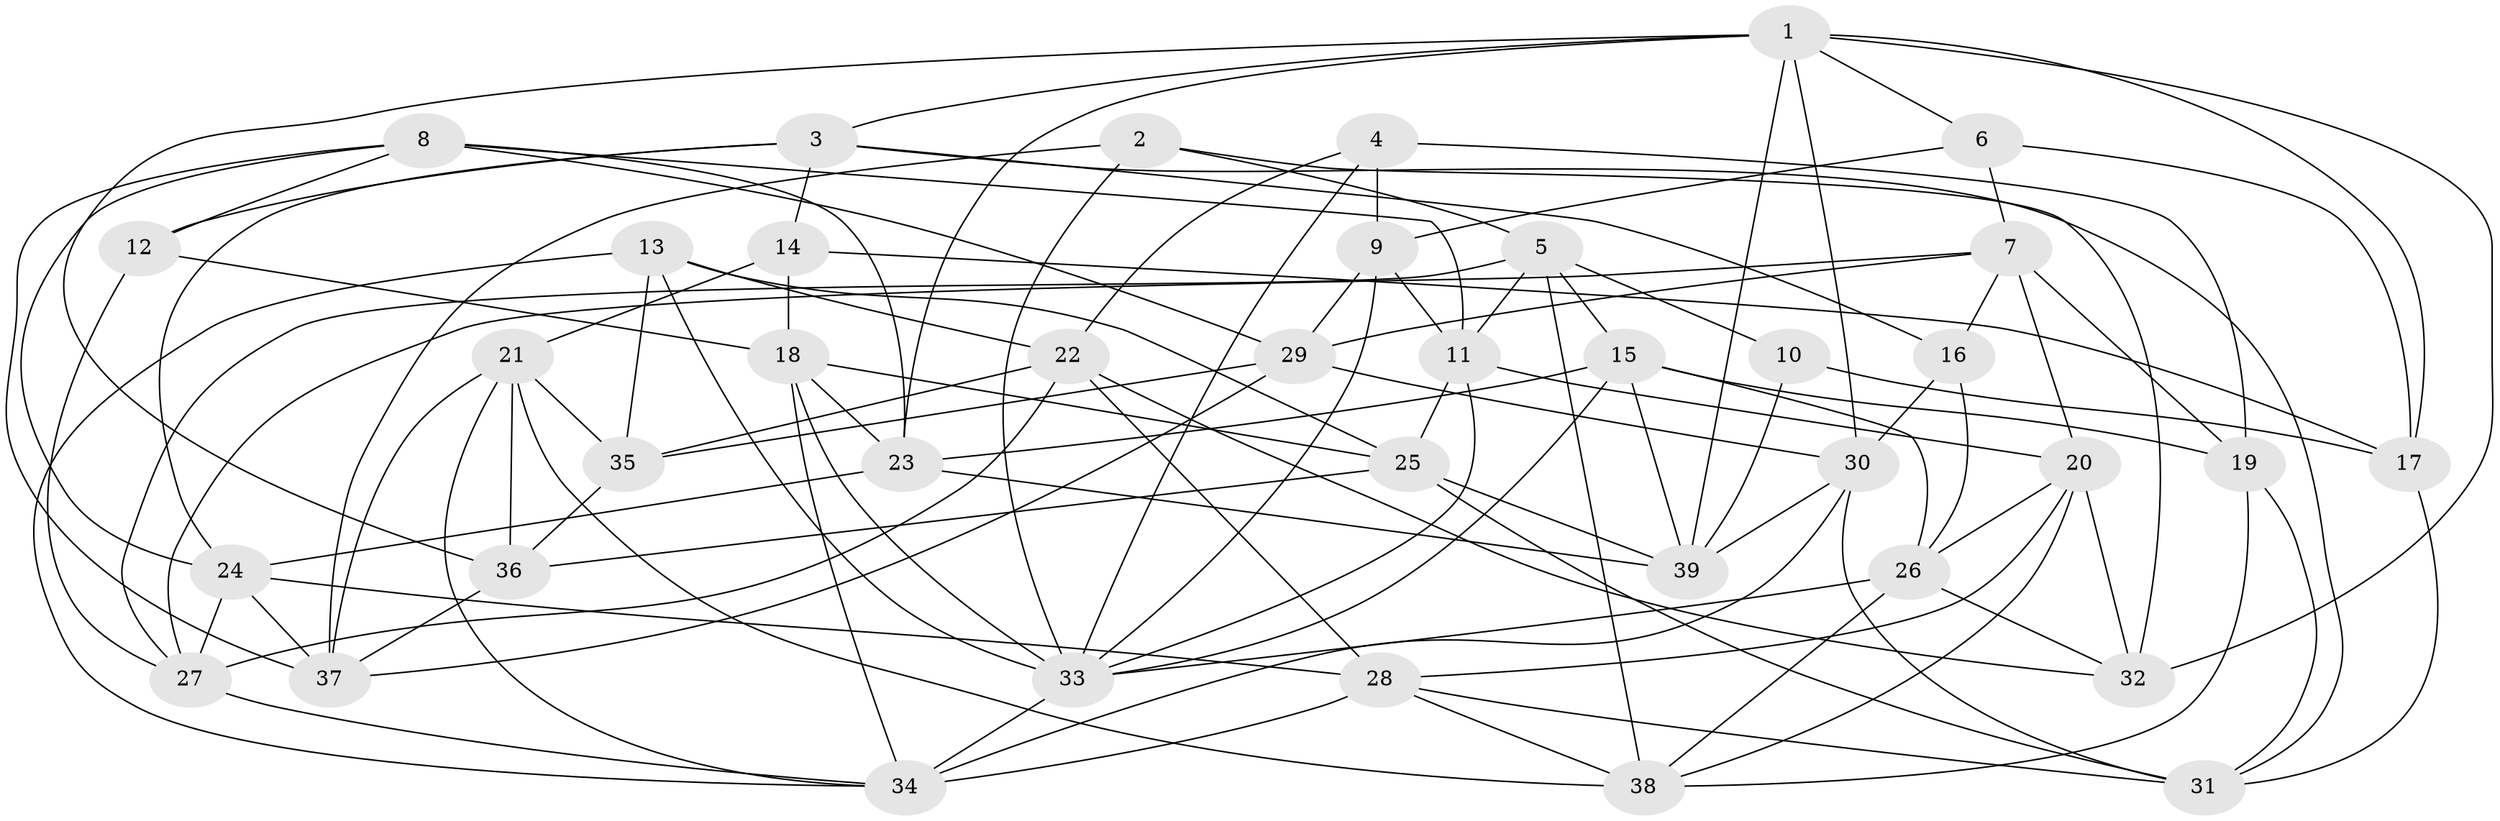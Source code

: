 // original degree distribution, {4: 1.0}
// Generated by graph-tools (version 1.1) at 2025/26/03/09/25 03:26:57]
// undirected, 39 vertices, 109 edges
graph export_dot {
graph [start="1"]
  node [color=gray90,style=filled];
  1;
  2;
  3;
  4;
  5;
  6;
  7;
  8;
  9;
  10;
  11;
  12;
  13;
  14;
  15;
  16;
  17;
  18;
  19;
  20;
  21;
  22;
  23;
  24;
  25;
  26;
  27;
  28;
  29;
  30;
  31;
  32;
  33;
  34;
  35;
  36;
  37;
  38;
  39;
  1 -- 3 [weight=1.0];
  1 -- 6 [weight=1.0];
  1 -- 17 [weight=1.0];
  1 -- 23 [weight=1.0];
  1 -- 30 [weight=1.0];
  1 -- 32 [weight=2.0];
  1 -- 36 [weight=2.0];
  1 -- 39 [weight=1.0];
  2 -- 5 [weight=1.0];
  2 -- 32 [weight=1.0];
  2 -- 33 [weight=1.0];
  2 -- 37 [weight=1.0];
  3 -- 12 [weight=1.0];
  3 -- 14 [weight=1.0];
  3 -- 16 [weight=1.0];
  3 -- 24 [weight=1.0];
  3 -- 31 [weight=1.0];
  4 -- 9 [weight=2.0];
  4 -- 19 [weight=2.0];
  4 -- 22 [weight=1.0];
  4 -- 33 [weight=1.0];
  5 -- 10 [weight=1.0];
  5 -- 11 [weight=1.0];
  5 -- 15 [weight=1.0];
  5 -- 27 [weight=1.0];
  5 -- 38 [weight=1.0];
  6 -- 7 [weight=1.0];
  6 -- 9 [weight=1.0];
  6 -- 17 [weight=1.0];
  7 -- 16 [weight=1.0];
  7 -- 19 [weight=1.0];
  7 -- 20 [weight=1.0];
  7 -- 27 [weight=1.0];
  7 -- 29 [weight=1.0];
  8 -- 11 [weight=1.0];
  8 -- 12 [weight=1.0];
  8 -- 23 [weight=1.0];
  8 -- 24 [weight=1.0];
  8 -- 29 [weight=1.0];
  8 -- 37 [weight=1.0];
  9 -- 11 [weight=1.0];
  9 -- 29 [weight=1.0];
  9 -- 33 [weight=1.0];
  10 -- 17 [weight=2.0];
  10 -- 39 [weight=1.0];
  11 -- 20 [weight=1.0];
  11 -- 25 [weight=1.0];
  11 -- 33 [weight=1.0];
  12 -- 18 [weight=1.0];
  12 -- 27 [weight=1.0];
  13 -- 22 [weight=1.0];
  13 -- 25 [weight=1.0];
  13 -- 33 [weight=1.0];
  13 -- 34 [weight=1.0];
  13 -- 35 [weight=2.0];
  14 -- 17 [weight=1.0];
  14 -- 18 [weight=1.0];
  14 -- 21 [weight=1.0];
  15 -- 19 [weight=1.0];
  15 -- 23 [weight=1.0];
  15 -- 26 [weight=1.0];
  15 -- 33 [weight=1.0];
  15 -- 39 [weight=1.0];
  16 -- 26 [weight=1.0];
  16 -- 30 [weight=1.0];
  17 -- 31 [weight=1.0];
  18 -- 23 [weight=1.0];
  18 -- 25 [weight=1.0];
  18 -- 33 [weight=1.0];
  18 -- 34 [weight=1.0];
  19 -- 31 [weight=1.0];
  19 -- 38 [weight=1.0];
  20 -- 26 [weight=1.0];
  20 -- 28 [weight=1.0];
  20 -- 32 [weight=1.0];
  20 -- 38 [weight=1.0];
  21 -- 34 [weight=1.0];
  21 -- 35 [weight=1.0];
  21 -- 36 [weight=1.0];
  21 -- 37 [weight=1.0];
  21 -- 38 [weight=1.0];
  22 -- 27 [weight=1.0];
  22 -- 28 [weight=1.0];
  22 -- 32 [weight=1.0];
  22 -- 35 [weight=1.0];
  23 -- 24 [weight=1.0];
  23 -- 39 [weight=1.0];
  24 -- 27 [weight=1.0];
  24 -- 28 [weight=1.0];
  24 -- 37 [weight=1.0];
  25 -- 31 [weight=1.0];
  25 -- 36 [weight=1.0];
  25 -- 39 [weight=1.0];
  26 -- 32 [weight=1.0];
  26 -- 33 [weight=1.0];
  26 -- 38 [weight=1.0];
  27 -- 34 [weight=1.0];
  28 -- 31 [weight=1.0];
  28 -- 34 [weight=1.0];
  28 -- 38 [weight=1.0];
  29 -- 30 [weight=1.0];
  29 -- 35 [weight=1.0];
  29 -- 37 [weight=1.0];
  30 -- 31 [weight=1.0];
  30 -- 34 [weight=1.0];
  30 -- 39 [weight=1.0];
  33 -- 34 [weight=2.0];
  35 -- 36 [weight=1.0];
  36 -- 37 [weight=1.0];
}

